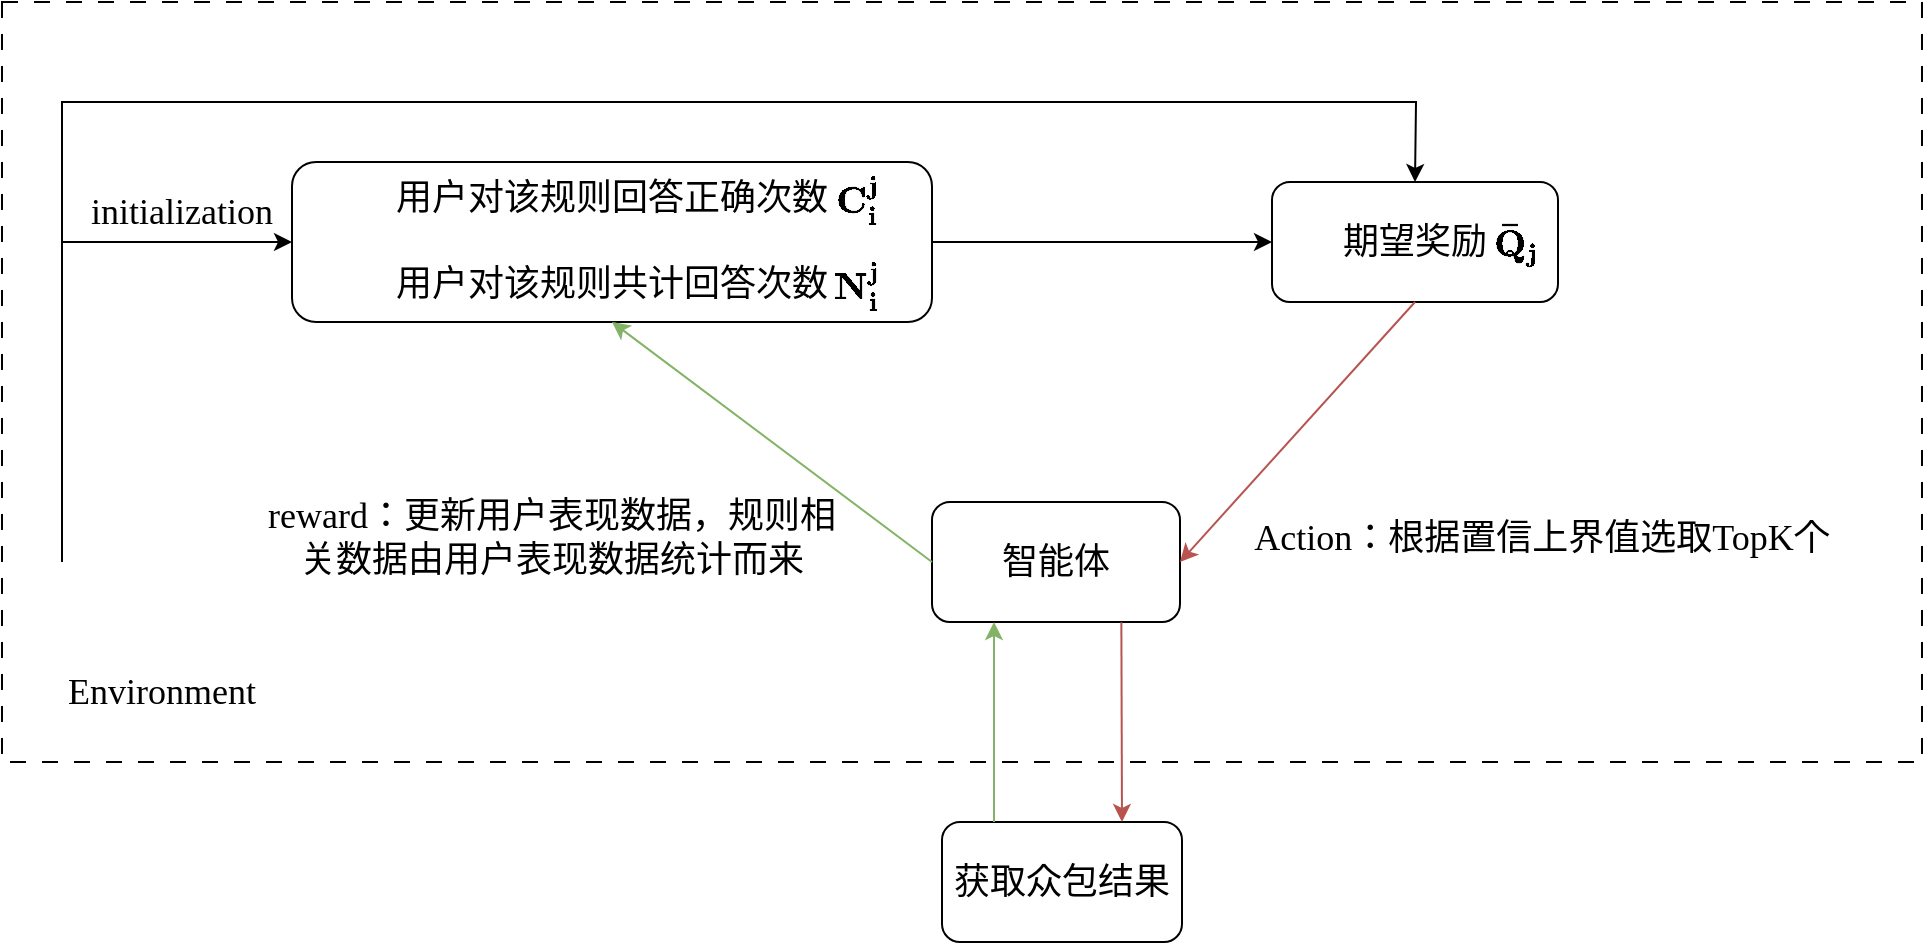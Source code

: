 <mxfile version="23.1.6" type="github">
  <diagram name="第 1 页" id="PZVVhPIouiln6hDrcaHD">
    <mxGraphModel dx="1224" dy="735" grid="1" gridSize="10" guides="1" tooltips="1" connect="1" arrows="1" fold="1" page="1" pageScale="1" pageWidth="827" pageHeight="1169" math="1" shadow="0">
      <root>
        <mxCell id="0" />
        <mxCell id="1" parent="0" />
        <mxCell id="EuXUMXCbUXVGGTiwbSyu-23" value="" style="rounded=0;whiteSpace=wrap;html=1;dashed=1;dashPattern=8 8;fontFamily=仿宋_GB2312;" parent="1" vertex="1">
          <mxGeometry x="10" y="360" width="960" height="380" as="geometry" />
        </mxCell>
        <mxCell id="EuXUMXCbUXVGGTiwbSyu-3" value="&lt;font style=&quot;font-size: 18px;&quot;&gt;智能体&lt;/font&gt;" style="rounded=1;whiteSpace=wrap;html=1;fontFamily=仿宋_GB2312;" parent="1" vertex="1">
          <mxGeometry x="475" y="610" width="124" height="60" as="geometry" />
        </mxCell>
        <mxCell id="EuXUMXCbUXVGGTiwbSyu-4" value="&lt;font style=&quot;font-size: 18px;&quot;&gt;期望奖励&lt;/font&gt;" style="rounded=1;whiteSpace=wrap;html=1;fontFamily=仿宋_GB2312;" parent="1" vertex="1">
          <mxGeometry x="645" y="450" width="143" height="60" as="geometry" />
        </mxCell>
        <mxCell id="EuXUMXCbUXVGGTiwbSyu-5" value="&lt;font style=&quot;font-size: 18px;&quot;&gt;$$\mathbf{\bar{Q}_j}$$&lt;/font&gt;" style="text;html=1;strokeColor=none;fillColor=none;align=center;verticalAlign=middle;whiteSpace=wrap;rounded=0;fontFamily=Times New Roman;" parent="1" vertex="1">
          <mxGeometry x="737" y="465" width="60" height="30" as="geometry" />
        </mxCell>
        <mxCell id="EuXUMXCbUXVGGTiwbSyu-7" value="" style="endArrow=classic;html=1;rounded=0;entryX=1;entryY=0.5;entryDx=0;entryDy=0;exitX=0.5;exitY=1;exitDx=0;exitDy=0;fontFamily=仿宋_GB2312;fillColor=#f8cecc;strokeColor=#b85450;" parent="1" source="EuXUMXCbUXVGGTiwbSyu-4" target="EuXUMXCbUXVGGTiwbSyu-3" edge="1">
          <mxGeometry width="50" height="50" relative="1" as="geometry">
            <mxPoint x="635" y="650" as="sourcePoint" />
            <mxPoint x="685" y="600" as="targetPoint" />
          </mxGeometry>
        </mxCell>
        <mxCell id="EuXUMXCbUXVGGTiwbSyu-8" value="&lt;font style=&quot;font-size: 18px;&quot;&gt;Action：根据置信上界值选取TopK个&lt;/font&gt;" style="text;html=1;strokeColor=none;fillColor=none;align=center;verticalAlign=middle;whiteSpace=wrap;rounded=0;fontFamily=仿宋_GB2312;" parent="1" vertex="1">
          <mxGeometry x="625" y="610" width="310" height="35" as="geometry" />
        </mxCell>
        <mxCell id="EuXUMXCbUXVGGTiwbSyu-9" value="&lt;font style=&quot;font-size: 18px;&quot;&gt;用户对该规则回答正确次数&lt;br&gt;&lt;br&gt;用户对该规则共计回答次数&lt;/font&gt;" style="rounded=1;whiteSpace=wrap;html=1;verticalAlign=middle;fontFamily=仿宋_GB2312;" parent="1" vertex="1">
          <mxGeometry x="155" y="440" width="320" height="80" as="geometry" />
        </mxCell>
        <mxCell id="EuXUMXCbUXVGGTiwbSyu-10" value="&lt;font style=&quot;font-size: 18px;&quot;&gt;$$\mathbf{C_i^j}$$&lt;/font&gt;" style="text;html=1;strokeColor=none;fillColor=none;align=center;verticalAlign=middle;whiteSpace=wrap;rounded=0;fontFamily=Times New Roman;" parent="1" vertex="1">
          <mxGeometry x="408" y="444" width="60" height="30" as="geometry" />
        </mxCell>
        <mxCell id="EuXUMXCbUXVGGTiwbSyu-11" value="&lt;font style=&quot;font-size: 18px;&quot;&gt;$$\mathbf{N_i^j}$$&lt;/font&gt;" style="text;html=1;strokeColor=none;fillColor=none;align=center;verticalAlign=middle;whiteSpace=wrap;rounded=0;fontFamily=Times New Roman;" parent="1" vertex="1">
          <mxGeometry x="408" y="487" width="60" height="30" as="geometry" />
        </mxCell>
        <mxCell id="EuXUMXCbUXVGGTiwbSyu-13" value="" style="endArrow=classic;html=1;rounded=0;entryX=0.5;entryY=1;entryDx=0;entryDy=0;exitX=0;exitY=0.5;exitDx=0;exitDy=0;fontFamily=仿宋_GB2312;fillColor=#d5e8d4;strokeColor=#82b366;" parent="1" source="EuXUMXCbUXVGGTiwbSyu-3" target="EuXUMXCbUXVGGTiwbSyu-9" edge="1">
          <mxGeometry width="50" height="50" relative="1" as="geometry">
            <mxPoint x="305" y="620" as="sourcePoint" />
            <mxPoint x="355" y="570" as="targetPoint" />
          </mxGeometry>
        </mxCell>
        <mxCell id="EuXUMXCbUXVGGTiwbSyu-14" value="&lt;font style=&quot;font-size: 18px;&quot;&gt;reward：更新用户表现数据，规则相关数据由用户表现数据统计而来&lt;/font&gt;" style="text;html=1;strokeColor=none;fillColor=none;align=center;verticalAlign=middle;whiteSpace=wrap;rounded=0;fontFamily=仿宋_GB2312;" parent="1" vertex="1">
          <mxGeometry x="140" y="612.5" width="290" height="30" as="geometry" />
        </mxCell>
        <mxCell id="EuXUMXCbUXVGGTiwbSyu-15" value="" style="endArrow=classic;html=1;rounded=0;exitX=1;exitY=0.5;exitDx=0;exitDy=0;entryX=0;entryY=0.5;entryDx=0;entryDy=0;fontFamily=仿宋_GB2312;" parent="1" source="EuXUMXCbUXVGGTiwbSyu-9" target="EuXUMXCbUXVGGTiwbSyu-4" edge="1">
          <mxGeometry width="50" height="50" relative="1" as="geometry">
            <mxPoint x="565" y="440" as="sourcePoint" />
            <mxPoint x="615" y="390" as="targetPoint" />
          </mxGeometry>
        </mxCell>
        <mxCell id="EuXUMXCbUXVGGTiwbSyu-18" value="" style="endArrow=classic;html=1;rounded=0;entryX=0.5;entryY=0;entryDx=0;entryDy=0;fontFamily=仿宋_GB2312;" parent="1" target="EuXUMXCbUXVGGTiwbSyu-4" edge="1">
          <mxGeometry width="50" height="50" relative="1" as="geometry">
            <mxPoint x="40" y="640" as="sourcePoint" />
            <mxPoint x="155" y="530" as="targetPoint" />
            <Array as="points">
              <mxPoint x="40" y="540" />
              <mxPoint x="40" y="450" />
              <mxPoint x="40" y="410" />
              <mxPoint x="105" y="410" />
              <mxPoint x="415" y="410" />
              <mxPoint x="595" y="410" />
              <mxPoint x="717" y="410" />
            </Array>
          </mxGeometry>
        </mxCell>
        <mxCell id="EuXUMXCbUXVGGTiwbSyu-19" value="" style="endArrow=classic;html=1;rounded=0;entryX=0;entryY=0.5;entryDx=0;entryDy=0;fontFamily=仿宋_GB2312;" parent="1" target="EuXUMXCbUXVGGTiwbSyu-9" edge="1">
          <mxGeometry width="50" height="50" relative="1" as="geometry">
            <mxPoint x="40" y="480" as="sourcePoint" />
            <mxPoint x="155" y="470" as="targetPoint" />
          </mxGeometry>
        </mxCell>
        <mxCell id="EuXUMXCbUXVGGTiwbSyu-22" value="&lt;font style=&quot;font-size: 18px;&quot;&gt;initialization&lt;/font&gt;" style="text;html=1;strokeColor=none;fillColor=none;align=center;verticalAlign=middle;whiteSpace=wrap;rounded=0;fontFamily=Times New Roman;" parent="1" vertex="1">
          <mxGeometry x="70" y="450" width="60" height="30" as="geometry" />
        </mxCell>
        <mxCell id="EuXUMXCbUXVGGTiwbSyu-25" value="&lt;font style=&quot;font-size: 18px;&quot;&gt;Environment&lt;/font&gt;" style="text;html=1;strokeColor=none;fillColor=none;align=center;verticalAlign=middle;whiteSpace=wrap;rounded=0;fontFamily=Times New Roman;" parent="1" vertex="1">
          <mxGeometry x="60" y="690" width="60" height="30" as="geometry" />
        </mxCell>
        <mxCell id="EuXUMXCbUXVGGTiwbSyu-27" value="&lt;font style=&quot;font-size: 18px;&quot;&gt;获取众包结果&lt;/font&gt;" style="rounded=1;whiteSpace=wrap;html=1;fontFamily=仿宋_GB2312;" parent="1" vertex="1">
          <mxGeometry x="480" y="770" width="120" height="60" as="geometry" />
        </mxCell>
        <mxCell id="EuXUMXCbUXVGGTiwbSyu-28" value="" style="endArrow=classic;html=1;rounded=0;exitX=0.583;exitY=0.816;exitDx=0;exitDy=0;exitPerimeter=0;entryX=0.75;entryY=0;entryDx=0;entryDy=0;fillColor=#f8cecc;strokeColor=#b85450;fontFamily=仿宋_GB2312;" parent="1" source="EuXUMXCbUXVGGTiwbSyu-23" target="EuXUMXCbUXVGGTiwbSyu-27" edge="1">
          <mxGeometry width="50" height="50" relative="1" as="geometry">
            <mxPoint x="640" y="810" as="sourcePoint" />
            <mxPoint x="690" y="760" as="targetPoint" />
          </mxGeometry>
        </mxCell>
        <mxCell id="EuXUMXCbUXVGGTiwbSyu-29" value="" style="endArrow=classic;html=1;rounded=0;entryX=0.25;entryY=1;entryDx=0;entryDy=0;fillColor=#d5e8d4;strokeColor=#82b366;fontFamily=仿宋_GB2312;" parent="1" target="EuXUMXCbUXVGGTiwbSyu-3" edge="1">
          <mxGeometry width="50" height="50" relative="1" as="geometry">
            <mxPoint x="506" y="770" as="sourcePoint" />
            <mxPoint x="370" y="790" as="targetPoint" />
          </mxGeometry>
        </mxCell>
      </root>
    </mxGraphModel>
  </diagram>
</mxfile>
